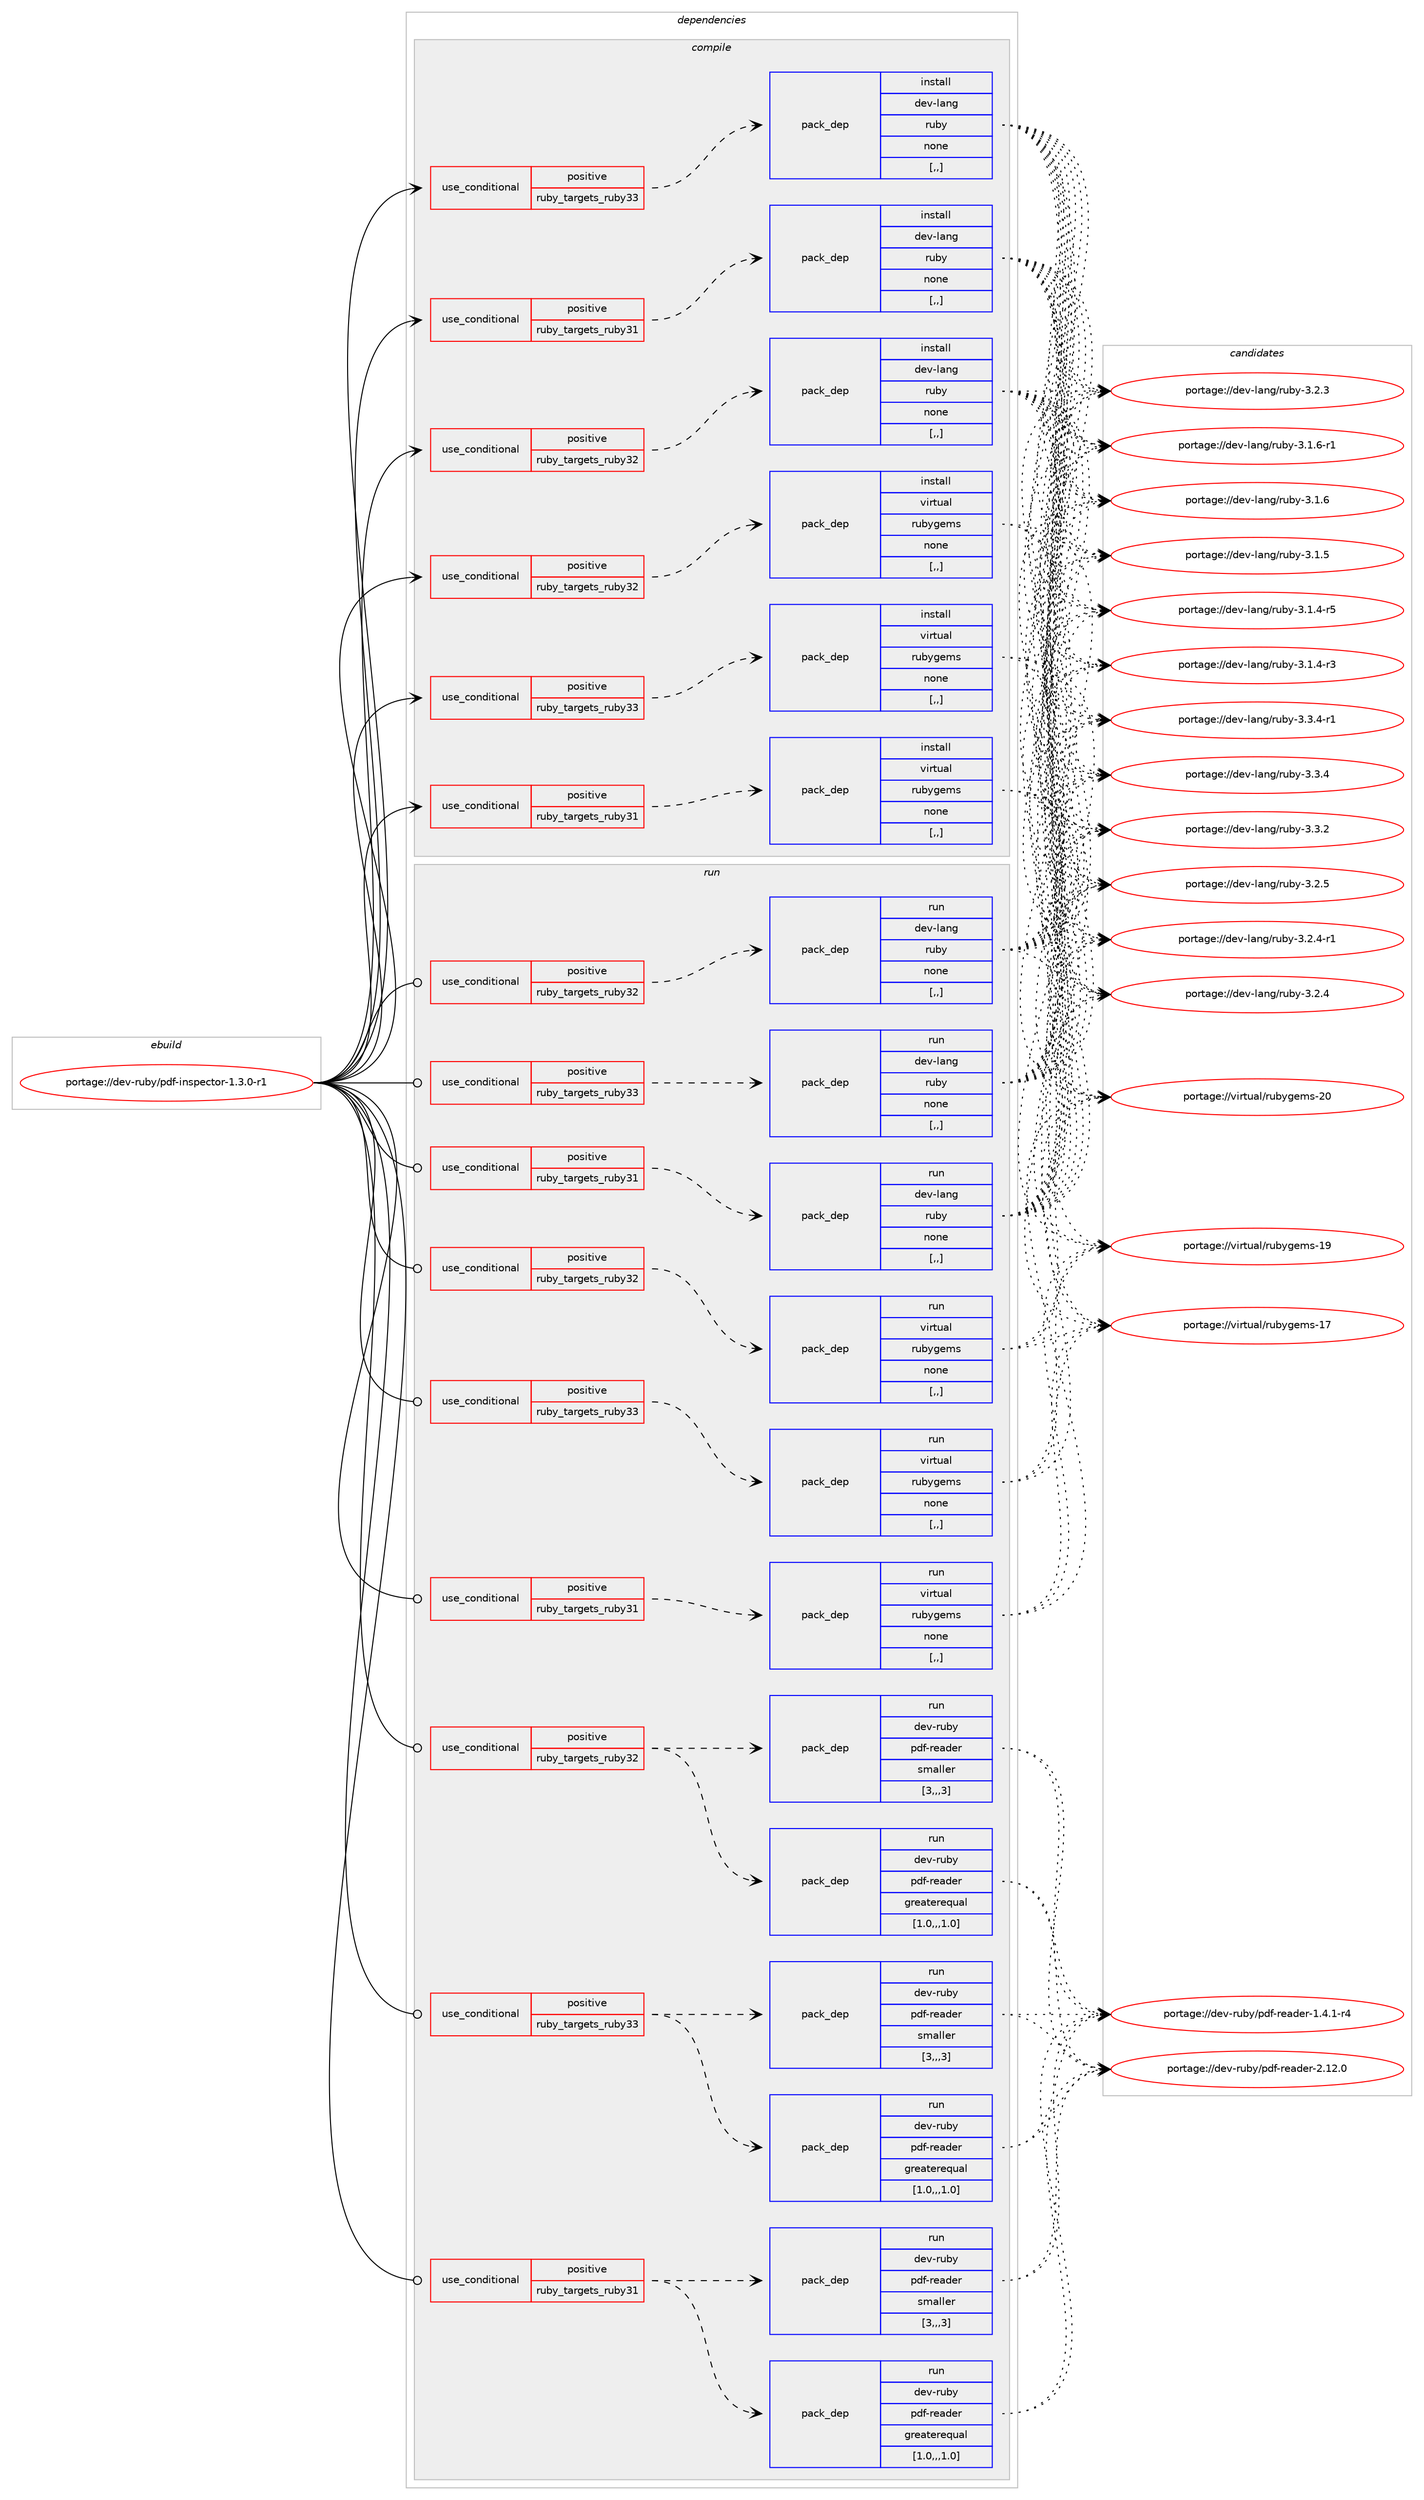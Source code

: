 digraph prolog {

# *************
# Graph options
# *************

newrank=true;
concentrate=true;
compound=true;
graph [rankdir=LR,fontname=Helvetica,fontsize=10,ranksep=1.5];#, ranksep=2.5, nodesep=0.2];
edge  [arrowhead=vee];
node  [fontname=Helvetica,fontsize=10];

# **********
# The ebuild
# **********

subgraph cluster_leftcol {
color=gray;
label=<<i>ebuild</i>>;
id [label="portage://dev-ruby/pdf-inspector-1.3.0-r1", color=red, width=4, href="../dev-ruby/pdf-inspector-1.3.0-r1.svg"];
}

# ****************
# The dependencies
# ****************

subgraph cluster_midcol {
color=gray;
label=<<i>dependencies</i>>;
subgraph cluster_compile {
fillcolor="#eeeeee";
style=filled;
label=<<i>compile</i>>;
subgraph cond52462 {
dependency193996 [label=<<TABLE BORDER="0" CELLBORDER="1" CELLSPACING="0" CELLPADDING="4"><TR><TD ROWSPAN="3" CELLPADDING="10">use_conditional</TD></TR><TR><TD>positive</TD></TR><TR><TD>ruby_targets_ruby31</TD></TR></TABLE>>, shape=none, color=red];
subgraph pack140182 {
dependency193997 [label=<<TABLE BORDER="0" CELLBORDER="1" CELLSPACING="0" CELLPADDING="4" WIDTH="220"><TR><TD ROWSPAN="6" CELLPADDING="30">pack_dep</TD></TR><TR><TD WIDTH="110">install</TD></TR><TR><TD>dev-lang</TD></TR><TR><TD>ruby</TD></TR><TR><TD>none</TD></TR><TR><TD>[,,]</TD></TR></TABLE>>, shape=none, color=blue];
}
dependency193996:e -> dependency193997:w [weight=20,style="dashed",arrowhead="vee"];
}
id:e -> dependency193996:w [weight=20,style="solid",arrowhead="vee"];
subgraph cond52463 {
dependency193998 [label=<<TABLE BORDER="0" CELLBORDER="1" CELLSPACING="0" CELLPADDING="4"><TR><TD ROWSPAN="3" CELLPADDING="10">use_conditional</TD></TR><TR><TD>positive</TD></TR><TR><TD>ruby_targets_ruby31</TD></TR></TABLE>>, shape=none, color=red];
subgraph pack140183 {
dependency193999 [label=<<TABLE BORDER="0" CELLBORDER="1" CELLSPACING="0" CELLPADDING="4" WIDTH="220"><TR><TD ROWSPAN="6" CELLPADDING="30">pack_dep</TD></TR><TR><TD WIDTH="110">install</TD></TR><TR><TD>virtual</TD></TR><TR><TD>rubygems</TD></TR><TR><TD>none</TD></TR><TR><TD>[,,]</TD></TR></TABLE>>, shape=none, color=blue];
}
dependency193998:e -> dependency193999:w [weight=20,style="dashed",arrowhead="vee"];
}
id:e -> dependency193998:w [weight=20,style="solid",arrowhead="vee"];
subgraph cond52464 {
dependency194000 [label=<<TABLE BORDER="0" CELLBORDER="1" CELLSPACING="0" CELLPADDING="4"><TR><TD ROWSPAN="3" CELLPADDING="10">use_conditional</TD></TR><TR><TD>positive</TD></TR><TR><TD>ruby_targets_ruby32</TD></TR></TABLE>>, shape=none, color=red];
subgraph pack140184 {
dependency194001 [label=<<TABLE BORDER="0" CELLBORDER="1" CELLSPACING="0" CELLPADDING="4" WIDTH="220"><TR><TD ROWSPAN="6" CELLPADDING="30">pack_dep</TD></TR><TR><TD WIDTH="110">install</TD></TR><TR><TD>dev-lang</TD></TR><TR><TD>ruby</TD></TR><TR><TD>none</TD></TR><TR><TD>[,,]</TD></TR></TABLE>>, shape=none, color=blue];
}
dependency194000:e -> dependency194001:w [weight=20,style="dashed",arrowhead="vee"];
}
id:e -> dependency194000:w [weight=20,style="solid",arrowhead="vee"];
subgraph cond52465 {
dependency194002 [label=<<TABLE BORDER="0" CELLBORDER="1" CELLSPACING="0" CELLPADDING="4"><TR><TD ROWSPAN="3" CELLPADDING="10">use_conditional</TD></TR><TR><TD>positive</TD></TR><TR><TD>ruby_targets_ruby32</TD></TR></TABLE>>, shape=none, color=red];
subgraph pack140185 {
dependency194003 [label=<<TABLE BORDER="0" CELLBORDER="1" CELLSPACING="0" CELLPADDING="4" WIDTH="220"><TR><TD ROWSPAN="6" CELLPADDING="30">pack_dep</TD></TR><TR><TD WIDTH="110">install</TD></TR><TR><TD>virtual</TD></TR><TR><TD>rubygems</TD></TR><TR><TD>none</TD></TR><TR><TD>[,,]</TD></TR></TABLE>>, shape=none, color=blue];
}
dependency194002:e -> dependency194003:w [weight=20,style="dashed",arrowhead="vee"];
}
id:e -> dependency194002:w [weight=20,style="solid",arrowhead="vee"];
subgraph cond52466 {
dependency194004 [label=<<TABLE BORDER="0" CELLBORDER="1" CELLSPACING="0" CELLPADDING="4"><TR><TD ROWSPAN="3" CELLPADDING="10">use_conditional</TD></TR><TR><TD>positive</TD></TR><TR><TD>ruby_targets_ruby33</TD></TR></TABLE>>, shape=none, color=red];
subgraph pack140186 {
dependency194005 [label=<<TABLE BORDER="0" CELLBORDER="1" CELLSPACING="0" CELLPADDING="4" WIDTH="220"><TR><TD ROWSPAN="6" CELLPADDING="30">pack_dep</TD></TR><TR><TD WIDTH="110">install</TD></TR><TR><TD>dev-lang</TD></TR><TR><TD>ruby</TD></TR><TR><TD>none</TD></TR><TR><TD>[,,]</TD></TR></TABLE>>, shape=none, color=blue];
}
dependency194004:e -> dependency194005:w [weight=20,style="dashed",arrowhead="vee"];
}
id:e -> dependency194004:w [weight=20,style="solid",arrowhead="vee"];
subgraph cond52467 {
dependency194006 [label=<<TABLE BORDER="0" CELLBORDER="1" CELLSPACING="0" CELLPADDING="4"><TR><TD ROWSPAN="3" CELLPADDING="10">use_conditional</TD></TR><TR><TD>positive</TD></TR><TR><TD>ruby_targets_ruby33</TD></TR></TABLE>>, shape=none, color=red];
subgraph pack140187 {
dependency194007 [label=<<TABLE BORDER="0" CELLBORDER="1" CELLSPACING="0" CELLPADDING="4" WIDTH="220"><TR><TD ROWSPAN="6" CELLPADDING="30">pack_dep</TD></TR><TR><TD WIDTH="110">install</TD></TR><TR><TD>virtual</TD></TR><TR><TD>rubygems</TD></TR><TR><TD>none</TD></TR><TR><TD>[,,]</TD></TR></TABLE>>, shape=none, color=blue];
}
dependency194006:e -> dependency194007:w [weight=20,style="dashed",arrowhead="vee"];
}
id:e -> dependency194006:w [weight=20,style="solid",arrowhead="vee"];
}
subgraph cluster_compileandrun {
fillcolor="#eeeeee";
style=filled;
label=<<i>compile and run</i>>;
}
subgraph cluster_run {
fillcolor="#eeeeee";
style=filled;
label=<<i>run</i>>;
subgraph cond52468 {
dependency194008 [label=<<TABLE BORDER="0" CELLBORDER="1" CELLSPACING="0" CELLPADDING="4"><TR><TD ROWSPAN="3" CELLPADDING="10">use_conditional</TD></TR><TR><TD>positive</TD></TR><TR><TD>ruby_targets_ruby31</TD></TR></TABLE>>, shape=none, color=red];
subgraph pack140188 {
dependency194009 [label=<<TABLE BORDER="0" CELLBORDER="1" CELLSPACING="0" CELLPADDING="4" WIDTH="220"><TR><TD ROWSPAN="6" CELLPADDING="30">pack_dep</TD></TR><TR><TD WIDTH="110">run</TD></TR><TR><TD>dev-lang</TD></TR><TR><TD>ruby</TD></TR><TR><TD>none</TD></TR><TR><TD>[,,]</TD></TR></TABLE>>, shape=none, color=blue];
}
dependency194008:e -> dependency194009:w [weight=20,style="dashed",arrowhead="vee"];
}
id:e -> dependency194008:w [weight=20,style="solid",arrowhead="odot"];
subgraph cond52469 {
dependency194010 [label=<<TABLE BORDER="0" CELLBORDER="1" CELLSPACING="0" CELLPADDING="4"><TR><TD ROWSPAN="3" CELLPADDING="10">use_conditional</TD></TR><TR><TD>positive</TD></TR><TR><TD>ruby_targets_ruby31</TD></TR></TABLE>>, shape=none, color=red];
subgraph pack140189 {
dependency194011 [label=<<TABLE BORDER="0" CELLBORDER="1" CELLSPACING="0" CELLPADDING="4" WIDTH="220"><TR><TD ROWSPAN="6" CELLPADDING="30">pack_dep</TD></TR><TR><TD WIDTH="110">run</TD></TR><TR><TD>dev-ruby</TD></TR><TR><TD>pdf-reader</TD></TR><TR><TD>greaterequal</TD></TR><TR><TD>[1.0,,,1.0]</TD></TR></TABLE>>, shape=none, color=blue];
}
dependency194010:e -> dependency194011:w [weight=20,style="dashed",arrowhead="vee"];
subgraph pack140190 {
dependency194012 [label=<<TABLE BORDER="0" CELLBORDER="1" CELLSPACING="0" CELLPADDING="4" WIDTH="220"><TR><TD ROWSPAN="6" CELLPADDING="30">pack_dep</TD></TR><TR><TD WIDTH="110">run</TD></TR><TR><TD>dev-ruby</TD></TR><TR><TD>pdf-reader</TD></TR><TR><TD>smaller</TD></TR><TR><TD>[3,,,3]</TD></TR></TABLE>>, shape=none, color=blue];
}
dependency194010:e -> dependency194012:w [weight=20,style="dashed",arrowhead="vee"];
}
id:e -> dependency194010:w [weight=20,style="solid",arrowhead="odot"];
subgraph cond52470 {
dependency194013 [label=<<TABLE BORDER="0" CELLBORDER="1" CELLSPACING="0" CELLPADDING="4"><TR><TD ROWSPAN="3" CELLPADDING="10">use_conditional</TD></TR><TR><TD>positive</TD></TR><TR><TD>ruby_targets_ruby31</TD></TR></TABLE>>, shape=none, color=red];
subgraph pack140191 {
dependency194014 [label=<<TABLE BORDER="0" CELLBORDER="1" CELLSPACING="0" CELLPADDING="4" WIDTH="220"><TR><TD ROWSPAN="6" CELLPADDING="30">pack_dep</TD></TR><TR><TD WIDTH="110">run</TD></TR><TR><TD>virtual</TD></TR><TR><TD>rubygems</TD></TR><TR><TD>none</TD></TR><TR><TD>[,,]</TD></TR></TABLE>>, shape=none, color=blue];
}
dependency194013:e -> dependency194014:w [weight=20,style="dashed",arrowhead="vee"];
}
id:e -> dependency194013:w [weight=20,style="solid",arrowhead="odot"];
subgraph cond52471 {
dependency194015 [label=<<TABLE BORDER="0" CELLBORDER="1" CELLSPACING="0" CELLPADDING="4"><TR><TD ROWSPAN="3" CELLPADDING="10">use_conditional</TD></TR><TR><TD>positive</TD></TR><TR><TD>ruby_targets_ruby32</TD></TR></TABLE>>, shape=none, color=red];
subgraph pack140192 {
dependency194016 [label=<<TABLE BORDER="0" CELLBORDER="1" CELLSPACING="0" CELLPADDING="4" WIDTH="220"><TR><TD ROWSPAN="6" CELLPADDING="30">pack_dep</TD></TR><TR><TD WIDTH="110">run</TD></TR><TR><TD>dev-lang</TD></TR><TR><TD>ruby</TD></TR><TR><TD>none</TD></TR><TR><TD>[,,]</TD></TR></TABLE>>, shape=none, color=blue];
}
dependency194015:e -> dependency194016:w [weight=20,style="dashed",arrowhead="vee"];
}
id:e -> dependency194015:w [weight=20,style="solid",arrowhead="odot"];
subgraph cond52472 {
dependency194017 [label=<<TABLE BORDER="0" CELLBORDER="1" CELLSPACING="0" CELLPADDING="4"><TR><TD ROWSPAN="3" CELLPADDING="10">use_conditional</TD></TR><TR><TD>positive</TD></TR><TR><TD>ruby_targets_ruby32</TD></TR></TABLE>>, shape=none, color=red];
subgraph pack140193 {
dependency194018 [label=<<TABLE BORDER="0" CELLBORDER="1" CELLSPACING="0" CELLPADDING="4" WIDTH="220"><TR><TD ROWSPAN="6" CELLPADDING="30">pack_dep</TD></TR><TR><TD WIDTH="110">run</TD></TR><TR><TD>dev-ruby</TD></TR><TR><TD>pdf-reader</TD></TR><TR><TD>greaterequal</TD></TR><TR><TD>[1.0,,,1.0]</TD></TR></TABLE>>, shape=none, color=blue];
}
dependency194017:e -> dependency194018:w [weight=20,style="dashed",arrowhead="vee"];
subgraph pack140194 {
dependency194019 [label=<<TABLE BORDER="0" CELLBORDER="1" CELLSPACING="0" CELLPADDING="4" WIDTH="220"><TR><TD ROWSPAN="6" CELLPADDING="30">pack_dep</TD></TR><TR><TD WIDTH="110">run</TD></TR><TR><TD>dev-ruby</TD></TR><TR><TD>pdf-reader</TD></TR><TR><TD>smaller</TD></TR><TR><TD>[3,,,3]</TD></TR></TABLE>>, shape=none, color=blue];
}
dependency194017:e -> dependency194019:w [weight=20,style="dashed",arrowhead="vee"];
}
id:e -> dependency194017:w [weight=20,style="solid",arrowhead="odot"];
subgraph cond52473 {
dependency194020 [label=<<TABLE BORDER="0" CELLBORDER="1" CELLSPACING="0" CELLPADDING="4"><TR><TD ROWSPAN="3" CELLPADDING="10">use_conditional</TD></TR><TR><TD>positive</TD></TR><TR><TD>ruby_targets_ruby32</TD></TR></TABLE>>, shape=none, color=red];
subgraph pack140195 {
dependency194021 [label=<<TABLE BORDER="0" CELLBORDER="1" CELLSPACING="0" CELLPADDING="4" WIDTH="220"><TR><TD ROWSPAN="6" CELLPADDING="30">pack_dep</TD></TR><TR><TD WIDTH="110">run</TD></TR><TR><TD>virtual</TD></TR><TR><TD>rubygems</TD></TR><TR><TD>none</TD></TR><TR><TD>[,,]</TD></TR></TABLE>>, shape=none, color=blue];
}
dependency194020:e -> dependency194021:w [weight=20,style="dashed",arrowhead="vee"];
}
id:e -> dependency194020:w [weight=20,style="solid",arrowhead="odot"];
subgraph cond52474 {
dependency194022 [label=<<TABLE BORDER="0" CELLBORDER="1" CELLSPACING="0" CELLPADDING="4"><TR><TD ROWSPAN="3" CELLPADDING="10">use_conditional</TD></TR><TR><TD>positive</TD></TR><TR><TD>ruby_targets_ruby33</TD></TR></TABLE>>, shape=none, color=red];
subgraph pack140196 {
dependency194023 [label=<<TABLE BORDER="0" CELLBORDER="1" CELLSPACING="0" CELLPADDING="4" WIDTH="220"><TR><TD ROWSPAN="6" CELLPADDING="30">pack_dep</TD></TR><TR><TD WIDTH="110">run</TD></TR><TR><TD>dev-lang</TD></TR><TR><TD>ruby</TD></TR><TR><TD>none</TD></TR><TR><TD>[,,]</TD></TR></TABLE>>, shape=none, color=blue];
}
dependency194022:e -> dependency194023:w [weight=20,style="dashed",arrowhead="vee"];
}
id:e -> dependency194022:w [weight=20,style="solid",arrowhead="odot"];
subgraph cond52475 {
dependency194024 [label=<<TABLE BORDER="0" CELLBORDER="1" CELLSPACING="0" CELLPADDING="4"><TR><TD ROWSPAN="3" CELLPADDING="10">use_conditional</TD></TR><TR><TD>positive</TD></TR><TR><TD>ruby_targets_ruby33</TD></TR></TABLE>>, shape=none, color=red];
subgraph pack140197 {
dependency194025 [label=<<TABLE BORDER="0" CELLBORDER="1" CELLSPACING="0" CELLPADDING="4" WIDTH="220"><TR><TD ROWSPAN="6" CELLPADDING="30">pack_dep</TD></TR><TR><TD WIDTH="110">run</TD></TR><TR><TD>dev-ruby</TD></TR><TR><TD>pdf-reader</TD></TR><TR><TD>greaterequal</TD></TR><TR><TD>[1.0,,,1.0]</TD></TR></TABLE>>, shape=none, color=blue];
}
dependency194024:e -> dependency194025:w [weight=20,style="dashed",arrowhead="vee"];
subgraph pack140198 {
dependency194026 [label=<<TABLE BORDER="0" CELLBORDER="1" CELLSPACING="0" CELLPADDING="4" WIDTH="220"><TR><TD ROWSPAN="6" CELLPADDING="30">pack_dep</TD></TR><TR><TD WIDTH="110">run</TD></TR><TR><TD>dev-ruby</TD></TR><TR><TD>pdf-reader</TD></TR><TR><TD>smaller</TD></TR><TR><TD>[3,,,3]</TD></TR></TABLE>>, shape=none, color=blue];
}
dependency194024:e -> dependency194026:w [weight=20,style="dashed",arrowhead="vee"];
}
id:e -> dependency194024:w [weight=20,style="solid",arrowhead="odot"];
subgraph cond52476 {
dependency194027 [label=<<TABLE BORDER="0" CELLBORDER="1" CELLSPACING="0" CELLPADDING="4"><TR><TD ROWSPAN="3" CELLPADDING="10">use_conditional</TD></TR><TR><TD>positive</TD></TR><TR><TD>ruby_targets_ruby33</TD></TR></TABLE>>, shape=none, color=red];
subgraph pack140199 {
dependency194028 [label=<<TABLE BORDER="0" CELLBORDER="1" CELLSPACING="0" CELLPADDING="4" WIDTH="220"><TR><TD ROWSPAN="6" CELLPADDING="30">pack_dep</TD></TR><TR><TD WIDTH="110">run</TD></TR><TR><TD>virtual</TD></TR><TR><TD>rubygems</TD></TR><TR><TD>none</TD></TR><TR><TD>[,,]</TD></TR></TABLE>>, shape=none, color=blue];
}
dependency194027:e -> dependency194028:w [weight=20,style="dashed",arrowhead="vee"];
}
id:e -> dependency194027:w [weight=20,style="solid",arrowhead="odot"];
}
}

# **************
# The candidates
# **************

subgraph cluster_choices {
rank=same;
color=gray;
label=<<i>candidates</i>>;

subgraph choice140182 {
color=black;
nodesep=1;
choice100101118451089711010347114117981214551465146524511449 [label="portage://dev-lang/ruby-3.3.4-r1", color=red, width=4,href="../dev-lang/ruby-3.3.4-r1.svg"];
choice10010111845108971101034711411798121455146514652 [label="portage://dev-lang/ruby-3.3.4", color=red, width=4,href="../dev-lang/ruby-3.3.4.svg"];
choice10010111845108971101034711411798121455146514650 [label="portage://dev-lang/ruby-3.3.2", color=red, width=4,href="../dev-lang/ruby-3.3.2.svg"];
choice10010111845108971101034711411798121455146504653 [label="portage://dev-lang/ruby-3.2.5", color=red, width=4,href="../dev-lang/ruby-3.2.5.svg"];
choice100101118451089711010347114117981214551465046524511449 [label="portage://dev-lang/ruby-3.2.4-r1", color=red, width=4,href="../dev-lang/ruby-3.2.4-r1.svg"];
choice10010111845108971101034711411798121455146504652 [label="portage://dev-lang/ruby-3.2.4", color=red, width=4,href="../dev-lang/ruby-3.2.4.svg"];
choice10010111845108971101034711411798121455146504651 [label="portage://dev-lang/ruby-3.2.3", color=red, width=4,href="../dev-lang/ruby-3.2.3.svg"];
choice100101118451089711010347114117981214551464946544511449 [label="portage://dev-lang/ruby-3.1.6-r1", color=red, width=4,href="../dev-lang/ruby-3.1.6-r1.svg"];
choice10010111845108971101034711411798121455146494654 [label="portage://dev-lang/ruby-3.1.6", color=red, width=4,href="../dev-lang/ruby-3.1.6.svg"];
choice10010111845108971101034711411798121455146494653 [label="portage://dev-lang/ruby-3.1.5", color=red, width=4,href="../dev-lang/ruby-3.1.5.svg"];
choice100101118451089711010347114117981214551464946524511453 [label="portage://dev-lang/ruby-3.1.4-r5", color=red, width=4,href="../dev-lang/ruby-3.1.4-r5.svg"];
choice100101118451089711010347114117981214551464946524511451 [label="portage://dev-lang/ruby-3.1.4-r3", color=red, width=4,href="../dev-lang/ruby-3.1.4-r3.svg"];
dependency193997:e -> choice100101118451089711010347114117981214551465146524511449:w [style=dotted,weight="100"];
dependency193997:e -> choice10010111845108971101034711411798121455146514652:w [style=dotted,weight="100"];
dependency193997:e -> choice10010111845108971101034711411798121455146514650:w [style=dotted,weight="100"];
dependency193997:e -> choice10010111845108971101034711411798121455146504653:w [style=dotted,weight="100"];
dependency193997:e -> choice100101118451089711010347114117981214551465046524511449:w [style=dotted,weight="100"];
dependency193997:e -> choice10010111845108971101034711411798121455146504652:w [style=dotted,weight="100"];
dependency193997:e -> choice10010111845108971101034711411798121455146504651:w [style=dotted,weight="100"];
dependency193997:e -> choice100101118451089711010347114117981214551464946544511449:w [style=dotted,weight="100"];
dependency193997:e -> choice10010111845108971101034711411798121455146494654:w [style=dotted,weight="100"];
dependency193997:e -> choice10010111845108971101034711411798121455146494653:w [style=dotted,weight="100"];
dependency193997:e -> choice100101118451089711010347114117981214551464946524511453:w [style=dotted,weight="100"];
dependency193997:e -> choice100101118451089711010347114117981214551464946524511451:w [style=dotted,weight="100"];
}
subgraph choice140183 {
color=black;
nodesep=1;
choice118105114116117971084711411798121103101109115455048 [label="portage://virtual/rubygems-20", color=red, width=4,href="../virtual/rubygems-20.svg"];
choice118105114116117971084711411798121103101109115454957 [label="portage://virtual/rubygems-19", color=red, width=4,href="../virtual/rubygems-19.svg"];
choice118105114116117971084711411798121103101109115454955 [label="portage://virtual/rubygems-17", color=red, width=4,href="../virtual/rubygems-17.svg"];
dependency193999:e -> choice118105114116117971084711411798121103101109115455048:w [style=dotted,weight="100"];
dependency193999:e -> choice118105114116117971084711411798121103101109115454957:w [style=dotted,weight="100"];
dependency193999:e -> choice118105114116117971084711411798121103101109115454955:w [style=dotted,weight="100"];
}
subgraph choice140184 {
color=black;
nodesep=1;
choice100101118451089711010347114117981214551465146524511449 [label="portage://dev-lang/ruby-3.3.4-r1", color=red, width=4,href="../dev-lang/ruby-3.3.4-r1.svg"];
choice10010111845108971101034711411798121455146514652 [label="portage://dev-lang/ruby-3.3.4", color=red, width=4,href="../dev-lang/ruby-3.3.4.svg"];
choice10010111845108971101034711411798121455146514650 [label="portage://dev-lang/ruby-3.3.2", color=red, width=4,href="../dev-lang/ruby-3.3.2.svg"];
choice10010111845108971101034711411798121455146504653 [label="portage://dev-lang/ruby-3.2.5", color=red, width=4,href="../dev-lang/ruby-3.2.5.svg"];
choice100101118451089711010347114117981214551465046524511449 [label="portage://dev-lang/ruby-3.2.4-r1", color=red, width=4,href="../dev-lang/ruby-3.2.4-r1.svg"];
choice10010111845108971101034711411798121455146504652 [label="portage://dev-lang/ruby-3.2.4", color=red, width=4,href="../dev-lang/ruby-3.2.4.svg"];
choice10010111845108971101034711411798121455146504651 [label="portage://dev-lang/ruby-3.2.3", color=red, width=4,href="../dev-lang/ruby-3.2.3.svg"];
choice100101118451089711010347114117981214551464946544511449 [label="portage://dev-lang/ruby-3.1.6-r1", color=red, width=4,href="../dev-lang/ruby-3.1.6-r1.svg"];
choice10010111845108971101034711411798121455146494654 [label="portage://dev-lang/ruby-3.1.6", color=red, width=4,href="../dev-lang/ruby-3.1.6.svg"];
choice10010111845108971101034711411798121455146494653 [label="portage://dev-lang/ruby-3.1.5", color=red, width=4,href="../dev-lang/ruby-3.1.5.svg"];
choice100101118451089711010347114117981214551464946524511453 [label="portage://dev-lang/ruby-3.1.4-r5", color=red, width=4,href="../dev-lang/ruby-3.1.4-r5.svg"];
choice100101118451089711010347114117981214551464946524511451 [label="portage://dev-lang/ruby-3.1.4-r3", color=red, width=4,href="../dev-lang/ruby-3.1.4-r3.svg"];
dependency194001:e -> choice100101118451089711010347114117981214551465146524511449:w [style=dotted,weight="100"];
dependency194001:e -> choice10010111845108971101034711411798121455146514652:w [style=dotted,weight="100"];
dependency194001:e -> choice10010111845108971101034711411798121455146514650:w [style=dotted,weight="100"];
dependency194001:e -> choice10010111845108971101034711411798121455146504653:w [style=dotted,weight="100"];
dependency194001:e -> choice100101118451089711010347114117981214551465046524511449:w [style=dotted,weight="100"];
dependency194001:e -> choice10010111845108971101034711411798121455146504652:w [style=dotted,weight="100"];
dependency194001:e -> choice10010111845108971101034711411798121455146504651:w [style=dotted,weight="100"];
dependency194001:e -> choice100101118451089711010347114117981214551464946544511449:w [style=dotted,weight="100"];
dependency194001:e -> choice10010111845108971101034711411798121455146494654:w [style=dotted,weight="100"];
dependency194001:e -> choice10010111845108971101034711411798121455146494653:w [style=dotted,weight="100"];
dependency194001:e -> choice100101118451089711010347114117981214551464946524511453:w [style=dotted,weight="100"];
dependency194001:e -> choice100101118451089711010347114117981214551464946524511451:w [style=dotted,weight="100"];
}
subgraph choice140185 {
color=black;
nodesep=1;
choice118105114116117971084711411798121103101109115455048 [label="portage://virtual/rubygems-20", color=red, width=4,href="../virtual/rubygems-20.svg"];
choice118105114116117971084711411798121103101109115454957 [label="portage://virtual/rubygems-19", color=red, width=4,href="../virtual/rubygems-19.svg"];
choice118105114116117971084711411798121103101109115454955 [label="portage://virtual/rubygems-17", color=red, width=4,href="../virtual/rubygems-17.svg"];
dependency194003:e -> choice118105114116117971084711411798121103101109115455048:w [style=dotted,weight="100"];
dependency194003:e -> choice118105114116117971084711411798121103101109115454957:w [style=dotted,weight="100"];
dependency194003:e -> choice118105114116117971084711411798121103101109115454955:w [style=dotted,weight="100"];
}
subgraph choice140186 {
color=black;
nodesep=1;
choice100101118451089711010347114117981214551465146524511449 [label="portage://dev-lang/ruby-3.3.4-r1", color=red, width=4,href="../dev-lang/ruby-3.3.4-r1.svg"];
choice10010111845108971101034711411798121455146514652 [label="portage://dev-lang/ruby-3.3.4", color=red, width=4,href="../dev-lang/ruby-3.3.4.svg"];
choice10010111845108971101034711411798121455146514650 [label="portage://dev-lang/ruby-3.3.2", color=red, width=4,href="../dev-lang/ruby-3.3.2.svg"];
choice10010111845108971101034711411798121455146504653 [label="portage://dev-lang/ruby-3.2.5", color=red, width=4,href="../dev-lang/ruby-3.2.5.svg"];
choice100101118451089711010347114117981214551465046524511449 [label="portage://dev-lang/ruby-3.2.4-r1", color=red, width=4,href="../dev-lang/ruby-3.2.4-r1.svg"];
choice10010111845108971101034711411798121455146504652 [label="portage://dev-lang/ruby-3.2.4", color=red, width=4,href="../dev-lang/ruby-3.2.4.svg"];
choice10010111845108971101034711411798121455146504651 [label="portage://dev-lang/ruby-3.2.3", color=red, width=4,href="../dev-lang/ruby-3.2.3.svg"];
choice100101118451089711010347114117981214551464946544511449 [label="portage://dev-lang/ruby-3.1.6-r1", color=red, width=4,href="../dev-lang/ruby-3.1.6-r1.svg"];
choice10010111845108971101034711411798121455146494654 [label="portage://dev-lang/ruby-3.1.6", color=red, width=4,href="../dev-lang/ruby-3.1.6.svg"];
choice10010111845108971101034711411798121455146494653 [label="portage://dev-lang/ruby-3.1.5", color=red, width=4,href="../dev-lang/ruby-3.1.5.svg"];
choice100101118451089711010347114117981214551464946524511453 [label="portage://dev-lang/ruby-3.1.4-r5", color=red, width=4,href="../dev-lang/ruby-3.1.4-r5.svg"];
choice100101118451089711010347114117981214551464946524511451 [label="portage://dev-lang/ruby-3.1.4-r3", color=red, width=4,href="../dev-lang/ruby-3.1.4-r3.svg"];
dependency194005:e -> choice100101118451089711010347114117981214551465146524511449:w [style=dotted,weight="100"];
dependency194005:e -> choice10010111845108971101034711411798121455146514652:w [style=dotted,weight="100"];
dependency194005:e -> choice10010111845108971101034711411798121455146514650:w [style=dotted,weight="100"];
dependency194005:e -> choice10010111845108971101034711411798121455146504653:w [style=dotted,weight="100"];
dependency194005:e -> choice100101118451089711010347114117981214551465046524511449:w [style=dotted,weight="100"];
dependency194005:e -> choice10010111845108971101034711411798121455146504652:w [style=dotted,weight="100"];
dependency194005:e -> choice10010111845108971101034711411798121455146504651:w [style=dotted,weight="100"];
dependency194005:e -> choice100101118451089711010347114117981214551464946544511449:w [style=dotted,weight="100"];
dependency194005:e -> choice10010111845108971101034711411798121455146494654:w [style=dotted,weight="100"];
dependency194005:e -> choice10010111845108971101034711411798121455146494653:w [style=dotted,weight="100"];
dependency194005:e -> choice100101118451089711010347114117981214551464946524511453:w [style=dotted,weight="100"];
dependency194005:e -> choice100101118451089711010347114117981214551464946524511451:w [style=dotted,weight="100"];
}
subgraph choice140187 {
color=black;
nodesep=1;
choice118105114116117971084711411798121103101109115455048 [label="portage://virtual/rubygems-20", color=red, width=4,href="../virtual/rubygems-20.svg"];
choice118105114116117971084711411798121103101109115454957 [label="portage://virtual/rubygems-19", color=red, width=4,href="../virtual/rubygems-19.svg"];
choice118105114116117971084711411798121103101109115454955 [label="portage://virtual/rubygems-17", color=red, width=4,href="../virtual/rubygems-17.svg"];
dependency194007:e -> choice118105114116117971084711411798121103101109115455048:w [style=dotted,weight="100"];
dependency194007:e -> choice118105114116117971084711411798121103101109115454957:w [style=dotted,weight="100"];
dependency194007:e -> choice118105114116117971084711411798121103101109115454955:w [style=dotted,weight="100"];
}
subgraph choice140188 {
color=black;
nodesep=1;
choice100101118451089711010347114117981214551465146524511449 [label="portage://dev-lang/ruby-3.3.4-r1", color=red, width=4,href="../dev-lang/ruby-3.3.4-r1.svg"];
choice10010111845108971101034711411798121455146514652 [label="portage://dev-lang/ruby-3.3.4", color=red, width=4,href="../dev-lang/ruby-3.3.4.svg"];
choice10010111845108971101034711411798121455146514650 [label="portage://dev-lang/ruby-3.3.2", color=red, width=4,href="../dev-lang/ruby-3.3.2.svg"];
choice10010111845108971101034711411798121455146504653 [label="portage://dev-lang/ruby-3.2.5", color=red, width=4,href="../dev-lang/ruby-3.2.5.svg"];
choice100101118451089711010347114117981214551465046524511449 [label="portage://dev-lang/ruby-3.2.4-r1", color=red, width=4,href="../dev-lang/ruby-3.2.4-r1.svg"];
choice10010111845108971101034711411798121455146504652 [label="portage://dev-lang/ruby-3.2.4", color=red, width=4,href="../dev-lang/ruby-3.2.4.svg"];
choice10010111845108971101034711411798121455146504651 [label="portage://dev-lang/ruby-3.2.3", color=red, width=4,href="../dev-lang/ruby-3.2.3.svg"];
choice100101118451089711010347114117981214551464946544511449 [label="portage://dev-lang/ruby-3.1.6-r1", color=red, width=4,href="../dev-lang/ruby-3.1.6-r1.svg"];
choice10010111845108971101034711411798121455146494654 [label="portage://dev-lang/ruby-3.1.6", color=red, width=4,href="../dev-lang/ruby-3.1.6.svg"];
choice10010111845108971101034711411798121455146494653 [label="portage://dev-lang/ruby-3.1.5", color=red, width=4,href="../dev-lang/ruby-3.1.5.svg"];
choice100101118451089711010347114117981214551464946524511453 [label="portage://dev-lang/ruby-3.1.4-r5", color=red, width=4,href="../dev-lang/ruby-3.1.4-r5.svg"];
choice100101118451089711010347114117981214551464946524511451 [label="portage://dev-lang/ruby-3.1.4-r3", color=red, width=4,href="../dev-lang/ruby-3.1.4-r3.svg"];
dependency194009:e -> choice100101118451089711010347114117981214551465146524511449:w [style=dotted,weight="100"];
dependency194009:e -> choice10010111845108971101034711411798121455146514652:w [style=dotted,weight="100"];
dependency194009:e -> choice10010111845108971101034711411798121455146514650:w [style=dotted,weight="100"];
dependency194009:e -> choice10010111845108971101034711411798121455146504653:w [style=dotted,weight="100"];
dependency194009:e -> choice100101118451089711010347114117981214551465046524511449:w [style=dotted,weight="100"];
dependency194009:e -> choice10010111845108971101034711411798121455146504652:w [style=dotted,weight="100"];
dependency194009:e -> choice10010111845108971101034711411798121455146504651:w [style=dotted,weight="100"];
dependency194009:e -> choice100101118451089711010347114117981214551464946544511449:w [style=dotted,weight="100"];
dependency194009:e -> choice10010111845108971101034711411798121455146494654:w [style=dotted,weight="100"];
dependency194009:e -> choice10010111845108971101034711411798121455146494653:w [style=dotted,weight="100"];
dependency194009:e -> choice100101118451089711010347114117981214551464946524511453:w [style=dotted,weight="100"];
dependency194009:e -> choice100101118451089711010347114117981214551464946524511451:w [style=dotted,weight="100"];
}
subgraph choice140189 {
color=black;
nodesep=1;
choice100101118451141179812147112100102451141019710010111445504649504648 [label="portage://dev-ruby/pdf-reader-2.12.0", color=red, width=4,href="../dev-ruby/pdf-reader-2.12.0.svg"];
choice10010111845114117981214711210010245114101971001011144549465246494511452 [label="portage://dev-ruby/pdf-reader-1.4.1-r4", color=red, width=4,href="../dev-ruby/pdf-reader-1.4.1-r4.svg"];
dependency194011:e -> choice100101118451141179812147112100102451141019710010111445504649504648:w [style=dotted,weight="100"];
dependency194011:e -> choice10010111845114117981214711210010245114101971001011144549465246494511452:w [style=dotted,weight="100"];
}
subgraph choice140190 {
color=black;
nodesep=1;
choice100101118451141179812147112100102451141019710010111445504649504648 [label="portage://dev-ruby/pdf-reader-2.12.0", color=red, width=4,href="../dev-ruby/pdf-reader-2.12.0.svg"];
choice10010111845114117981214711210010245114101971001011144549465246494511452 [label="portage://dev-ruby/pdf-reader-1.4.1-r4", color=red, width=4,href="../dev-ruby/pdf-reader-1.4.1-r4.svg"];
dependency194012:e -> choice100101118451141179812147112100102451141019710010111445504649504648:w [style=dotted,weight="100"];
dependency194012:e -> choice10010111845114117981214711210010245114101971001011144549465246494511452:w [style=dotted,weight="100"];
}
subgraph choice140191 {
color=black;
nodesep=1;
choice118105114116117971084711411798121103101109115455048 [label="portage://virtual/rubygems-20", color=red, width=4,href="../virtual/rubygems-20.svg"];
choice118105114116117971084711411798121103101109115454957 [label="portage://virtual/rubygems-19", color=red, width=4,href="../virtual/rubygems-19.svg"];
choice118105114116117971084711411798121103101109115454955 [label="portage://virtual/rubygems-17", color=red, width=4,href="../virtual/rubygems-17.svg"];
dependency194014:e -> choice118105114116117971084711411798121103101109115455048:w [style=dotted,weight="100"];
dependency194014:e -> choice118105114116117971084711411798121103101109115454957:w [style=dotted,weight="100"];
dependency194014:e -> choice118105114116117971084711411798121103101109115454955:w [style=dotted,weight="100"];
}
subgraph choice140192 {
color=black;
nodesep=1;
choice100101118451089711010347114117981214551465146524511449 [label="portage://dev-lang/ruby-3.3.4-r1", color=red, width=4,href="../dev-lang/ruby-3.3.4-r1.svg"];
choice10010111845108971101034711411798121455146514652 [label="portage://dev-lang/ruby-3.3.4", color=red, width=4,href="../dev-lang/ruby-3.3.4.svg"];
choice10010111845108971101034711411798121455146514650 [label="portage://dev-lang/ruby-3.3.2", color=red, width=4,href="../dev-lang/ruby-3.3.2.svg"];
choice10010111845108971101034711411798121455146504653 [label="portage://dev-lang/ruby-3.2.5", color=red, width=4,href="../dev-lang/ruby-3.2.5.svg"];
choice100101118451089711010347114117981214551465046524511449 [label="portage://dev-lang/ruby-3.2.4-r1", color=red, width=4,href="../dev-lang/ruby-3.2.4-r1.svg"];
choice10010111845108971101034711411798121455146504652 [label="portage://dev-lang/ruby-3.2.4", color=red, width=4,href="../dev-lang/ruby-3.2.4.svg"];
choice10010111845108971101034711411798121455146504651 [label="portage://dev-lang/ruby-3.2.3", color=red, width=4,href="../dev-lang/ruby-3.2.3.svg"];
choice100101118451089711010347114117981214551464946544511449 [label="portage://dev-lang/ruby-3.1.6-r1", color=red, width=4,href="../dev-lang/ruby-3.1.6-r1.svg"];
choice10010111845108971101034711411798121455146494654 [label="portage://dev-lang/ruby-3.1.6", color=red, width=4,href="../dev-lang/ruby-3.1.6.svg"];
choice10010111845108971101034711411798121455146494653 [label="portage://dev-lang/ruby-3.1.5", color=red, width=4,href="../dev-lang/ruby-3.1.5.svg"];
choice100101118451089711010347114117981214551464946524511453 [label="portage://dev-lang/ruby-3.1.4-r5", color=red, width=4,href="../dev-lang/ruby-3.1.4-r5.svg"];
choice100101118451089711010347114117981214551464946524511451 [label="portage://dev-lang/ruby-3.1.4-r3", color=red, width=4,href="../dev-lang/ruby-3.1.4-r3.svg"];
dependency194016:e -> choice100101118451089711010347114117981214551465146524511449:w [style=dotted,weight="100"];
dependency194016:e -> choice10010111845108971101034711411798121455146514652:w [style=dotted,weight="100"];
dependency194016:e -> choice10010111845108971101034711411798121455146514650:w [style=dotted,weight="100"];
dependency194016:e -> choice10010111845108971101034711411798121455146504653:w [style=dotted,weight="100"];
dependency194016:e -> choice100101118451089711010347114117981214551465046524511449:w [style=dotted,weight="100"];
dependency194016:e -> choice10010111845108971101034711411798121455146504652:w [style=dotted,weight="100"];
dependency194016:e -> choice10010111845108971101034711411798121455146504651:w [style=dotted,weight="100"];
dependency194016:e -> choice100101118451089711010347114117981214551464946544511449:w [style=dotted,weight="100"];
dependency194016:e -> choice10010111845108971101034711411798121455146494654:w [style=dotted,weight="100"];
dependency194016:e -> choice10010111845108971101034711411798121455146494653:w [style=dotted,weight="100"];
dependency194016:e -> choice100101118451089711010347114117981214551464946524511453:w [style=dotted,weight="100"];
dependency194016:e -> choice100101118451089711010347114117981214551464946524511451:w [style=dotted,weight="100"];
}
subgraph choice140193 {
color=black;
nodesep=1;
choice100101118451141179812147112100102451141019710010111445504649504648 [label="portage://dev-ruby/pdf-reader-2.12.0", color=red, width=4,href="../dev-ruby/pdf-reader-2.12.0.svg"];
choice10010111845114117981214711210010245114101971001011144549465246494511452 [label="portage://dev-ruby/pdf-reader-1.4.1-r4", color=red, width=4,href="../dev-ruby/pdf-reader-1.4.1-r4.svg"];
dependency194018:e -> choice100101118451141179812147112100102451141019710010111445504649504648:w [style=dotted,weight="100"];
dependency194018:e -> choice10010111845114117981214711210010245114101971001011144549465246494511452:w [style=dotted,weight="100"];
}
subgraph choice140194 {
color=black;
nodesep=1;
choice100101118451141179812147112100102451141019710010111445504649504648 [label="portage://dev-ruby/pdf-reader-2.12.0", color=red, width=4,href="../dev-ruby/pdf-reader-2.12.0.svg"];
choice10010111845114117981214711210010245114101971001011144549465246494511452 [label="portage://dev-ruby/pdf-reader-1.4.1-r4", color=red, width=4,href="../dev-ruby/pdf-reader-1.4.1-r4.svg"];
dependency194019:e -> choice100101118451141179812147112100102451141019710010111445504649504648:w [style=dotted,weight="100"];
dependency194019:e -> choice10010111845114117981214711210010245114101971001011144549465246494511452:w [style=dotted,weight="100"];
}
subgraph choice140195 {
color=black;
nodesep=1;
choice118105114116117971084711411798121103101109115455048 [label="portage://virtual/rubygems-20", color=red, width=4,href="../virtual/rubygems-20.svg"];
choice118105114116117971084711411798121103101109115454957 [label="portage://virtual/rubygems-19", color=red, width=4,href="../virtual/rubygems-19.svg"];
choice118105114116117971084711411798121103101109115454955 [label="portage://virtual/rubygems-17", color=red, width=4,href="../virtual/rubygems-17.svg"];
dependency194021:e -> choice118105114116117971084711411798121103101109115455048:w [style=dotted,weight="100"];
dependency194021:e -> choice118105114116117971084711411798121103101109115454957:w [style=dotted,weight="100"];
dependency194021:e -> choice118105114116117971084711411798121103101109115454955:w [style=dotted,weight="100"];
}
subgraph choice140196 {
color=black;
nodesep=1;
choice100101118451089711010347114117981214551465146524511449 [label="portage://dev-lang/ruby-3.3.4-r1", color=red, width=4,href="../dev-lang/ruby-3.3.4-r1.svg"];
choice10010111845108971101034711411798121455146514652 [label="portage://dev-lang/ruby-3.3.4", color=red, width=4,href="../dev-lang/ruby-3.3.4.svg"];
choice10010111845108971101034711411798121455146514650 [label="portage://dev-lang/ruby-3.3.2", color=red, width=4,href="../dev-lang/ruby-3.3.2.svg"];
choice10010111845108971101034711411798121455146504653 [label="portage://dev-lang/ruby-3.2.5", color=red, width=4,href="../dev-lang/ruby-3.2.5.svg"];
choice100101118451089711010347114117981214551465046524511449 [label="portage://dev-lang/ruby-3.2.4-r1", color=red, width=4,href="../dev-lang/ruby-3.2.4-r1.svg"];
choice10010111845108971101034711411798121455146504652 [label="portage://dev-lang/ruby-3.2.4", color=red, width=4,href="../dev-lang/ruby-3.2.4.svg"];
choice10010111845108971101034711411798121455146504651 [label="portage://dev-lang/ruby-3.2.3", color=red, width=4,href="../dev-lang/ruby-3.2.3.svg"];
choice100101118451089711010347114117981214551464946544511449 [label="portage://dev-lang/ruby-3.1.6-r1", color=red, width=4,href="../dev-lang/ruby-3.1.6-r1.svg"];
choice10010111845108971101034711411798121455146494654 [label="portage://dev-lang/ruby-3.1.6", color=red, width=4,href="../dev-lang/ruby-3.1.6.svg"];
choice10010111845108971101034711411798121455146494653 [label="portage://dev-lang/ruby-3.1.5", color=red, width=4,href="../dev-lang/ruby-3.1.5.svg"];
choice100101118451089711010347114117981214551464946524511453 [label="portage://dev-lang/ruby-3.1.4-r5", color=red, width=4,href="../dev-lang/ruby-3.1.4-r5.svg"];
choice100101118451089711010347114117981214551464946524511451 [label="portage://dev-lang/ruby-3.1.4-r3", color=red, width=4,href="../dev-lang/ruby-3.1.4-r3.svg"];
dependency194023:e -> choice100101118451089711010347114117981214551465146524511449:w [style=dotted,weight="100"];
dependency194023:e -> choice10010111845108971101034711411798121455146514652:w [style=dotted,weight="100"];
dependency194023:e -> choice10010111845108971101034711411798121455146514650:w [style=dotted,weight="100"];
dependency194023:e -> choice10010111845108971101034711411798121455146504653:w [style=dotted,weight="100"];
dependency194023:e -> choice100101118451089711010347114117981214551465046524511449:w [style=dotted,weight="100"];
dependency194023:e -> choice10010111845108971101034711411798121455146504652:w [style=dotted,weight="100"];
dependency194023:e -> choice10010111845108971101034711411798121455146504651:w [style=dotted,weight="100"];
dependency194023:e -> choice100101118451089711010347114117981214551464946544511449:w [style=dotted,weight="100"];
dependency194023:e -> choice10010111845108971101034711411798121455146494654:w [style=dotted,weight="100"];
dependency194023:e -> choice10010111845108971101034711411798121455146494653:w [style=dotted,weight="100"];
dependency194023:e -> choice100101118451089711010347114117981214551464946524511453:w [style=dotted,weight="100"];
dependency194023:e -> choice100101118451089711010347114117981214551464946524511451:w [style=dotted,weight="100"];
}
subgraph choice140197 {
color=black;
nodesep=1;
choice100101118451141179812147112100102451141019710010111445504649504648 [label="portage://dev-ruby/pdf-reader-2.12.0", color=red, width=4,href="../dev-ruby/pdf-reader-2.12.0.svg"];
choice10010111845114117981214711210010245114101971001011144549465246494511452 [label="portage://dev-ruby/pdf-reader-1.4.1-r4", color=red, width=4,href="../dev-ruby/pdf-reader-1.4.1-r4.svg"];
dependency194025:e -> choice100101118451141179812147112100102451141019710010111445504649504648:w [style=dotted,weight="100"];
dependency194025:e -> choice10010111845114117981214711210010245114101971001011144549465246494511452:w [style=dotted,weight="100"];
}
subgraph choice140198 {
color=black;
nodesep=1;
choice100101118451141179812147112100102451141019710010111445504649504648 [label="portage://dev-ruby/pdf-reader-2.12.0", color=red, width=4,href="../dev-ruby/pdf-reader-2.12.0.svg"];
choice10010111845114117981214711210010245114101971001011144549465246494511452 [label="portage://dev-ruby/pdf-reader-1.4.1-r4", color=red, width=4,href="../dev-ruby/pdf-reader-1.4.1-r4.svg"];
dependency194026:e -> choice100101118451141179812147112100102451141019710010111445504649504648:w [style=dotted,weight="100"];
dependency194026:e -> choice10010111845114117981214711210010245114101971001011144549465246494511452:w [style=dotted,weight="100"];
}
subgraph choice140199 {
color=black;
nodesep=1;
choice118105114116117971084711411798121103101109115455048 [label="portage://virtual/rubygems-20", color=red, width=4,href="../virtual/rubygems-20.svg"];
choice118105114116117971084711411798121103101109115454957 [label="portage://virtual/rubygems-19", color=red, width=4,href="../virtual/rubygems-19.svg"];
choice118105114116117971084711411798121103101109115454955 [label="portage://virtual/rubygems-17", color=red, width=4,href="../virtual/rubygems-17.svg"];
dependency194028:e -> choice118105114116117971084711411798121103101109115455048:w [style=dotted,weight="100"];
dependency194028:e -> choice118105114116117971084711411798121103101109115454957:w [style=dotted,weight="100"];
dependency194028:e -> choice118105114116117971084711411798121103101109115454955:w [style=dotted,weight="100"];
}
}

}
